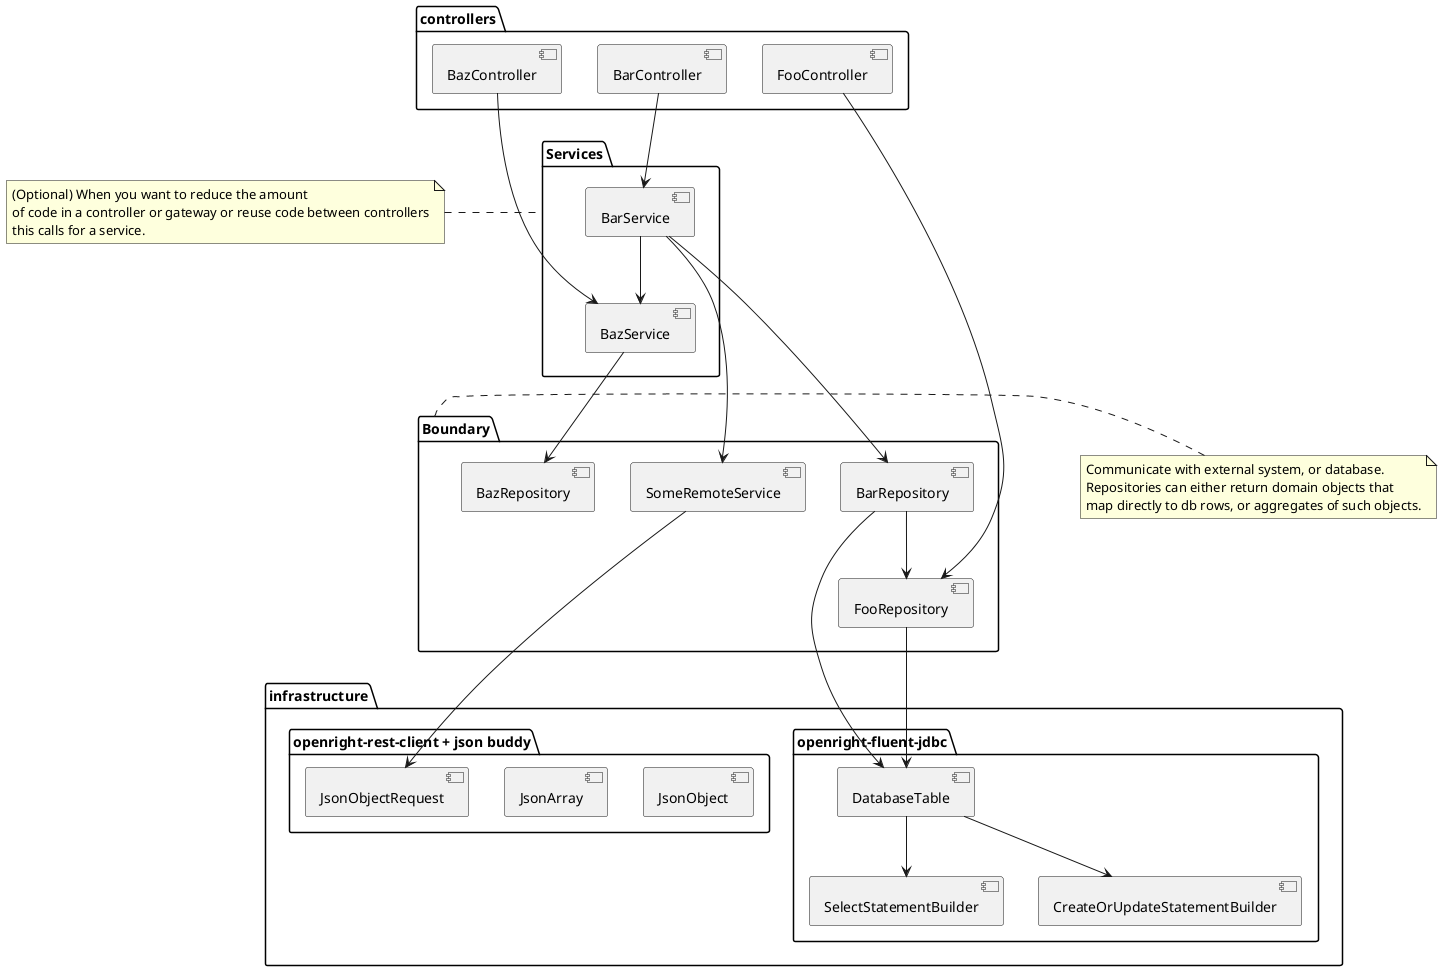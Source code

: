 @startuml
skinparam componentStyle uml2

package "controllers" {
    [FooController]
    [BarController]
    [BazController]
}

package "Services" as svc {
    [BarService]
    [BazService]
}

note left of svc: (Optional) When you want to reduce the amount \n\
of code in a controller or gateway or reuse code between controllers\n\
this calls for a service.

package "Boundary" as boundary {
    [FooRepository]
    [BarRepository]
    [BazRepository]
    [SomeRemoteService]
}

note right of boundary: Communicate with external system, or database.\n\
Repositories can either return domain objects that\n\
map directly to db rows, or aggregates of such objects.

package "infrastructure" {
    package "openright-fluent-jdbc" {
        [DatabaseTable]
        [SelectStatementBuilder]
        [CreateOrUpdateStatementBuilder]
    }

    package "openright-rest-client + json buddy" {
        [JsonObject]
        [JsonArray]
        [JsonObjectRequest]
    }
}

[FooController] --> [FooRepository]
[BarController] --> [BarService]
[BazController] --> [BazService]

[BarService] --> [BarRepository]
[BarService] --> [BazService]
[BazService] --> [BazRepository]
[BarService] --> [SomeRemoteService]

[FooRepository] --> [DatabaseTable]
[BarRepository]--> [FooRepository]
[BarRepository] --> [DatabaseTable]
[SomeRemoteService] --> [JsonObjectRequest]

[DatabaseTable] --> [SelectStatementBuilder]
[DatabaseTable] --> [CreateOrUpdateStatementBuilder]

@enduml